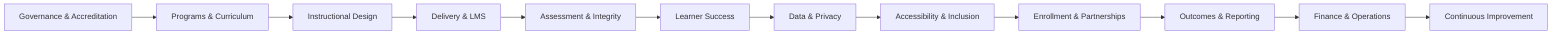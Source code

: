 flowchart LR
  GOV[Governance & Accreditation] --> PROG[Programs & Curriculum]
  PROG --> ID[Instructional Design]
  ID --> DEL[Delivery & LMS]
  DEL --> ASSESS[Assessment & Integrity]
  ASSESS --> SUCCESS[Learner Success]
  SUCCESS --> DATA[Data & Privacy]
  DATA --> ACC[Accessibility & Inclusion]
  ACC --> ENROLL[Enrollment & Partnerships]
  ENROLL --> OUT[Outcomes & Reporting]
  OUT --> FIN[Finance & Operations]
  FIN --> IMP[Continuous Improvement]